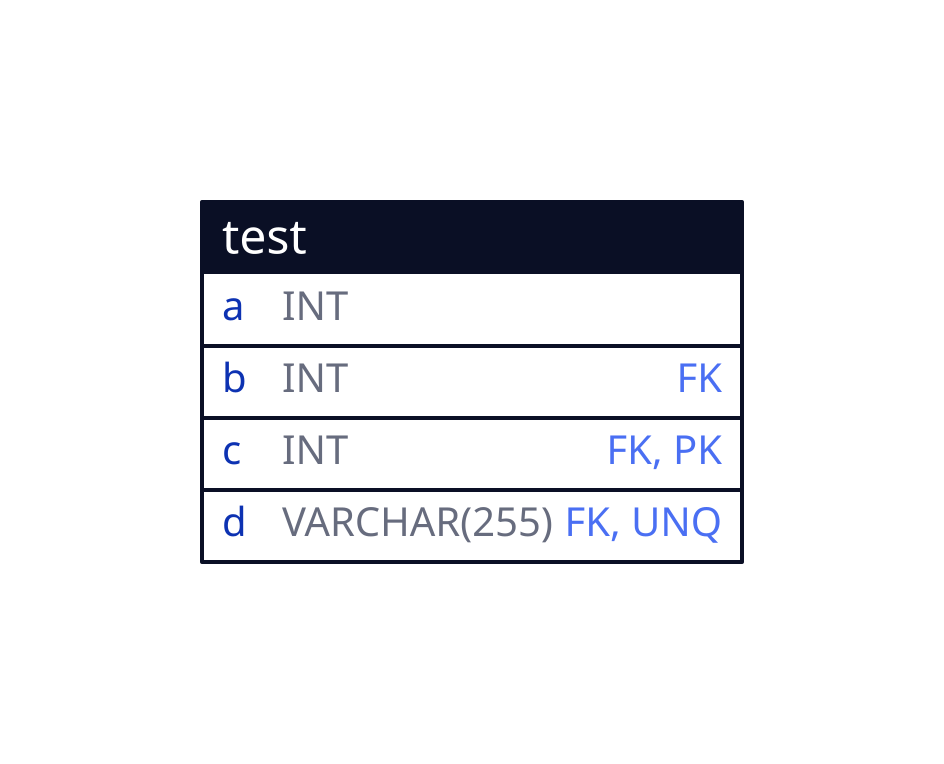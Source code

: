 test: {
  shape: sql_table
  a: INT
  b: INT {constraint: foreign_key}
  c: INT {constraint: [foreign_key; primary_key]}
  d: VARCHAR(255) {constraint: [foreign_key; unique]}
}
